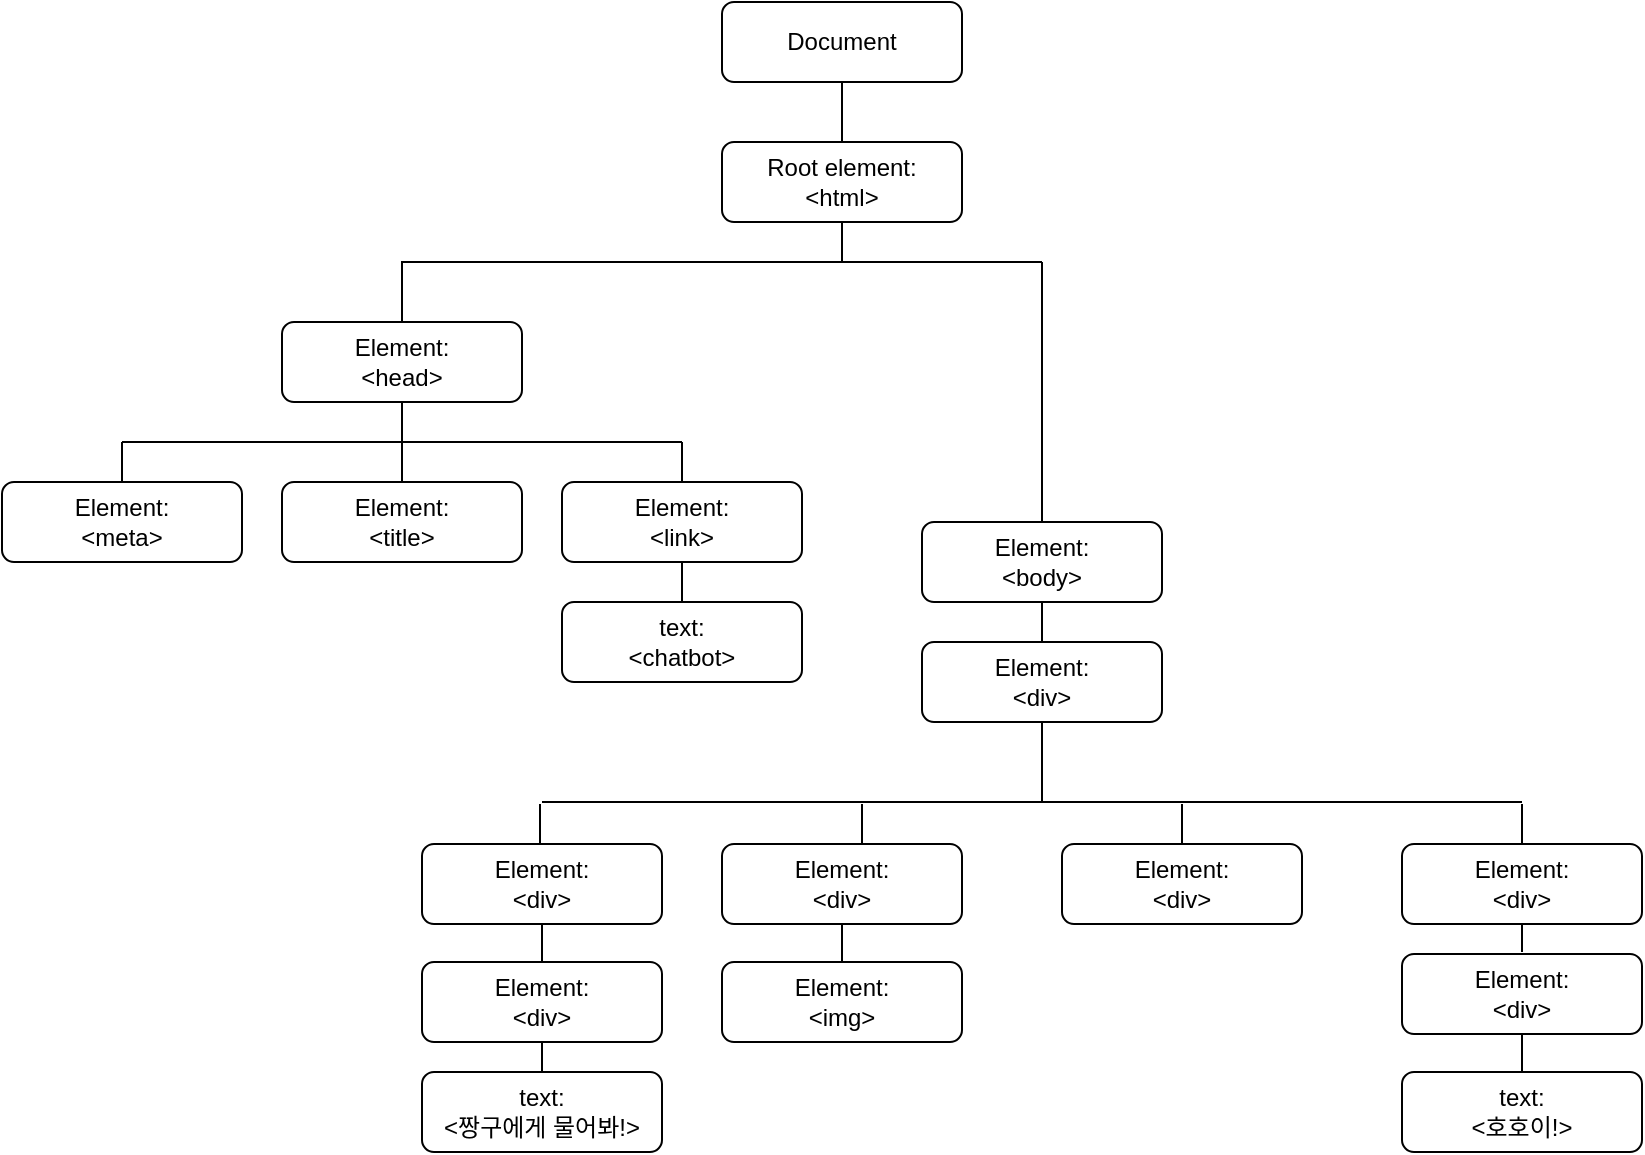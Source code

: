 <mxfile version="16.5.3" type="github">
  <diagram id="C5RBs43oDa-KdzZeNtuy" name="Page-1">
    <mxGraphModel dx="1422" dy="737" grid="1" gridSize="10" guides="1" tooltips="1" connect="1" arrows="1" fold="1" page="1" pageScale="1" pageWidth="827" pageHeight="1169" math="0" shadow="0">
      <root>
        <mxCell id="WIyWlLk6GJQsqaUBKTNV-0" />
        <mxCell id="WIyWlLk6GJQsqaUBKTNV-1" parent="WIyWlLk6GJQsqaUBKTNV-0" />
        <mxCell id="tnMK15XjLRO8_bRIk2cx-35" value="Document" style="rounded=1;whiteSpace=wrap;html=1;fontSize=12;glass=0;strokeWidth=1;shadow=0;" vertex="1" parent="WIyWlLk6GJQsqaUBKTNV-1">
          <mxGeometry x="510" y="65" width="120" height="40" as="geometry" />
        </mxCell>
        <mxCell id="tnMK15XjLRO8_bRIk2cx-36" value="" style="endArrow=none;html=1;rounded=0;entryX=0.5;entryY=1;entryDx=0;entryDy=0;exitX=0.5;exitY=0;exitDx=0;exitDy=0;" edge="1" parent="WIyWlLk6GJQsqaUBKTNV-1" target="tnMK15XjLRO8_bRIk2cx-35">
          <mxGeometry width="50" height="50" relative="1" as="geometry">
            <mxPoint x="570" y="135" as="sourcePoint" />
            <mxPoint x="550" y="395" as="targetPoint" />
            <Array as="points" />
          </mxGeometry>
        </mxCell>
        <mxCell id="tnMK15XjLRO8_bRIk2cx-37" value="" style="endArrow=none;html=1;rounded=0;entryX=0.5;entryY=1;entryDx=0;entryDy=0;" edge="1" parent="WIyWlLk6GJQsqaUBKTNV-1">
          <mxGeometry width="50" height="50" relative="1" as="geometry">
            <mxPoint x="570" y="195" as="sourcePoint" />
            <mxPoint x="570" y="175" as="targetPoint" />
          </mxGeometry>
        </mxCell>
        <mxCell id="tnMK15XjLRO8_bRIk2cx-38" value="" style="endArrow=none;html=1;rounded=0;" edge="1" parent="WIyWlLk6GJQsqaUBKTNV-1">
          <mxGeometry width="50" height="50" relative="1" as="geometry">
            <mxPoint x="349.5" y="195" as="sourcePoint" />
            <mxPoint x="670" y="195" as="targetPoint" />
          </mxGeometry>
        </mxCell>
        <mxCell id="tnMK15XjLRO8_bRIk2cx-39" value="" style="endArrow=none;html=1;rounded=0;" edge="1" parent="WIyWlLk6GJQsqaUBKTNV-1">
          <mxGeometry width="50" height="50" relative="1" as="geometry">
            <mxPoint x="670" y="195" as="sourcePoint" />
            <mxPoint x="670" y="325" as="targetPoint" />
          </mxGeometry>
        </mxCell>
        <mxCell id="tnMK15XjLRO8_bRIk2cx-40" value="" style="endArrow=none;html=1;rounded=0;" edge="1" parent="WIyWlLk6GJQsqaUBKTNV-1">
          <mxGeometry width="50" height="50" relative="1" as="geometry">
            <mxPoint x="350" y="225" as="sourcePoint" />
            <mxPoint x="350" y="195" as="targetPoint" />
          </mxGeometry>
        </mxCell>
        <mxCell id="tnMK15XjLRO8_bRIk2cx-41" value="" style="endArrow=none;html=1;rounded=0;" edge="1" parent="WIyWlLk6GJQsqaUBKTNV-1">
          <mxGeometry width="50" height="50" relative="1" as="geometry">
            <mxPoint x="350" y="285" as="sourcePoint" />
            <mxPoint x="350" y="265" as="targetPoint" />
          </mxGeometry>
        </mxCell>
        <mxCell id="tnMK15XjLRO8_bRIk2cx-42" value="Root element:&lt;br&gt;&amp;lt;html&amp;gt;" style="rounded=1;whiteSpace=wrap;html=1;fontSize=12;glass=0;strokeWidth=1;shadow=0;" vertex="1" parent="WIyWlLk6GJQsqaUBKTNV-1">
          <mxGeometry x="510" y="135" width="120" height="40" as="geometry" />
        </mxCell>
        <mxCell id="tnMK15XjLRO8_bRIk2cx-43" value="Element:&lt;br&gt;&amp;lt;head&amp;gt;" style="rounded=1;whiteSpace=wrap;html=1;fontSize=12;glass=0;strokeWidth=1;shadow=0;" vertex="1" parent="WIyWlLk6GJQsqaUBKTNV-1">
          <mxGeometry x="290" y="225" width="120" height="40" as="geometry" />
        </mxCell>
        <mxCell id="tnMK15XjLRO8_bRIk2cx-44" value="Element:&lt;br&gt;&amp;lt;meta&amp;gt;" style="rounded=1;whiteSpace=wrap;html=1;fontSize=12;glass=0;strokeWidth=1;shadow=0;" vertex="1" parent="WIyWlLk6GJQsqaUBKTNV-1">
          <mxGeometry x="150" y="305" width="120" height="40" as="geometry" />
        </mxCell>
        <mxCell id="tnMK15XjLRO8_bRIk2cx-45" value="Element:&lt;br&gt;&amp;lt;title&amp;gt;" style="rounded=1;whiteSpace=wrap;html=1;fontSize=12;glass=0;strokeWidth=1;shadow=0;" vertex="1" parent="WIyWlLk6GJQsqaUBKTNV-1">
          <mxGeometry x="290" y="305" width="120" height="40" as="geometry" />
        </mxCell>
        <mxCell id="tnMK15XjLRO8_bRIk2cx-46" value="" style="endArrow=none;html=1;rounded=0;" edge="1" parent="WIyWlLk6GJQsqaUBKTNV-1">
          <mxGeometry width="50" height="50" relative="1" as="geometry">
            <mxPoint x="210" y="285" as="sourcePoint" />
            <mxPoint x="490" y="285" as="targetPoint" />
          </mxGeometry>
        </mxCell>
        <mxCell id="tnMK15XjLRO8_bRIk2cx-47" value="" style="endArrow=none;html=1;rounded=0;" edge="1" parent="WIyWlLk6GJQsqaUBKTNV-1">
          <mxGeometry width="50" height="50" relative="1" as="geometry">
            <mxPoint x="210" y="285" as="sourcePoint" />
            <mxPoint x="210" y="305" as="targetPoint" />
          </mxGeometry>
        </mxCell>
        <mxCell id="tnMK15XjLRO8_bRIk2cx-48" value="" style="endArrow=none;html=1;rounded=0;" edge="1" parent="WIyWlLk6GJQsqaUBKTNV-1">
          <mxGeometry width="50" height="50" relative="1" as="geometry">
            <mxPoint x="350" y="305" as="sourcePoint" />
            <mxPoint x="350" y="285" as="targetPoint" />
          </mxGeometry>
        </mxCell>
        <mxCell id="tnMK15XjLRO8_bRIk2cx-49" value="" style="endArrow=none;html=1;rounded=0;" edge="1" parent="WIyWlLk6GJQsqaUBKTNV-1">
          <mxGeometry width="50" height="50" relative="1" as="geometry">
            <mxPoint x="490" y="305" as="sourcePoint" />
            <mxPoint x="490" y="285" as="targetPoint" />
          </mxGeometry>
        </mxCell>
        <mxCell id="tnMK15XjLRO8_bRIk2cx-50" value="Element:&lt;br&gt;&amp;lt;link&amp;gt;" style="rounded=1;whiteSpace=wrap;html=1;fontSize=12;glass=0;strokeWidth=1;shadow=0;" vertex="1" parent="WIyWlLk6GJQsqaUBKTNV-1">
          <mxGeometry x="430" y="305" width="120" height="40" as="geometry" />
        </mxCell>
        <mxCell id="tnMK15XjLRO8_bRIk2cx-51" value="text:&lt;br&gt;&amp;lt;chatbot&amp;gt;" style="rounded=1;whiteSpace=wrap;html=1;fontSize=12;glass=0;strokeWidth=1;shadow=0;" vertex="1" parent="WIyWlLk6GJQsqaUBKTNV-1">
          <mxGeometry x="430" y="365" width="120" height="40" as="geometry" />
        </mxCell>
        <mxCell id="tnMK15XjLRO8_bRIk2cx-52" value="" style="endArrow=none;html=1;rounded=0;exitX=0.5;exitY=0;exitDx=0;exitDy=0;entryX=0.5;entryY=1;entryDx=0;entryDy=0;" edge="1" parent="WIyWlLk6GJQsqaUBKTNV-1" source="tnMK15XjLRO8_bRIk2cx-51" target="tnMK15XjLRO8_bRIk2cx-50">
          <mxGeometry width="50" height="50" relative="1" as="geometry">
            <mxPoint x="500" y="315" as="sourcePoint" />
            <mxPoint x="500" y="295" as="targetPoint" />
          </mxGeometry>
        </mxCell>
        <mxCell id="tnMK15XjLRO8_bRIk2cx-53" value="Element:&lt;br&gt;&amp;lt;body&amp;gt;" style="rounded=1;whiteSpace=wrap;html=1;fontSize=12;glass=0;strokeWidth=1;shadow=0;" vertex="1" parent="WIyWlLk6GJQsqaUBKTNV-1">
          <mxGeometry x="610" y="325" width="120" height="40" as="geometry" />
        </mxCell>
        <mxCell id="tnMK15XjLRO8_bRIk2cx-54" value="" style="endArrow=none;html=1;rounded=0;exitX=0.5;exitY=1;exitDx=0;exitDy=0;" edge="1" parent="WIyWlLk6GJQsqaUBKTNV-1" source="tnMK15XjLRO8_bRIk2cx-53">
          <mxGeometry width="50" height="50" relative="1" as="geometry">
            <mxPoint x="680" y="305" as="sourcePoint" />
            <mxPoint x="670" y="385" as="targetPoint" />
          </mxGeometry>
        </mxCell>
        <mxCell id="tnMK15XjLRO8_bRIk2cx-55" value="Element:&lt;br&gt;&amp;lt;div&amp;gt;" style="rounded=1;whiteSpace=wrap;html=1;fontSize=12;glass=0;strokeWidth=1;shadow=0;" vertex="1" parent="WIyWlLk6GJQsqaUBKTNV-1">
          <mxGeometry x="610" y="385" width="120" height="40" as="geometry" />
        </mxCell>
        <mxCell id="tnMK15XjLRO8_bRIk2cx-56" value="Element:&lt;br&gt;&amp;lt;div&amp;gt;" style="rounded=1;whiteSpace=wrap;html=1;fontSize=12;glass=0;strokeWidth=1;shadow=0;" vertex="1" parent="WIyWlLk6GJQsqaUBKTNV-1">
          <mxGeometry x="680" y="486" width="120" height="40" as="geometry" />
        </mxCell>
        <mxCell id="tnMK15XjLRO8_bRIk2cx-57" value="Element:&lt;br&gt;&amp;lt;div&amp;gt;" style="rounded=1;whiteSpace=wrap;html=1;fontSize=12;glass=0;strokeWidth=1;shadow=0;" vertex="1" parent="WIyWlLk6GJQsqaUBKTNV-1">
          <mxGeometry x="510" y="486" width="120" height="40" as="geometry" />
        </mxCell>
        <mxCell id="tnMK15XjLRO8_bRIk2cx-58" value="Element:&lt;br&gt;&amp;lt;div&amp;gt;" style="rounded=1;whiteSpace=wrap;html=1;fontSize=12;glass=0;strokeWidth=1;shadow=0;" vertex="1" parent="WIyWlLk6GJQsqaUBKTNV-1">
          <mxGeometry x="850" y="541" width="120" height="40" as="geometry" />
        </mxCell>
        <mxCell id="tnMK15XjLRO8_bRIk2cx-59" value="Element:&lt;br&gt;&amp;lt;div&amp;gt;" style="rounded=1;whiteSpace=wrap;html=1;fontSize=12;glass=0;strokeWidth=1;shadow=0;" vertex="1" parent="WIyWlLk6GJQsqaUBKTNV-1">
          <mxGeometry x="360" y="486" width="120" height="40" as="geometry" />
        </mxCell>
        <mxCell id="tnMK15XjLRO8_bRIk2cx-60" value="" style="endArrow=none;html=1;rounded=0;" edge="1" parent="WIyWlLk6GJQsqaUBKTNV-1">
          <mxGeometry width="50" height="50" relative="1" as="geometry">
            <mxPoint x="420" y="465" as="sourcePoint" />
            <mxPoint x="910" y="465" as="targetPoint" />
          </mxGeometry>
        </mxCell>
        <mxCell id="tnMK15XjLRO8_bRIk2cx-61" value="" style="endArrow=none;html=1;rounded=0;" edge="1" parent="WIyWlLk6GJQsqaUBKTNV-1">
          <mxGeometry width="50" height="50" relative="1" as="geometry">
            <mxPoint x="419" y="486" as="sourcePoint" />
            <mxPoint x="419" y="466" as="targetPoint" />
          </mxGeometry>
        </mxCell>
        <mxCell id="tnMK15XjLRO8_bRIk2cx-62" value="" style="endArrow=none;html=1;rounded=0;" edge="1" parent="WIyWlLk6GJQsqaUBKTNV-1">
          <mxGeometry width="50" height="50" relative="1" as="geometry">
            <mxPoint x="580" y="486" as="sourcePoint" />
            <mxPoint x="580" y="466" as="targetPoint" />
          </mxGeometry>
        </mxCell>
        <mxCell id="tnMK15XjLRO8_bRIk2cx-63" value="" style="endArrow=none;html=1;rounded=0;" edge="1" parent="WIyWlLk6GJQsqaUBKTNV-1">
          <mxGeometry width="50" height="50" relative="1" as="geometry">
            <mxPoint x="740" y="466" as="sourcePoint" />
            <mxPoint x="740" y="486" as="targetPoint" />
          </mxGeometry>
        </mxCell>
        <mxCell id="tnMK15XjLRO8_bRIk2cx-64" value="" style="endArrow=none;html=1;rounded=0;" edge="1" parent="WIyWlLk6GJQsqaUBKTNV-1" target="tnMK15XjLRO8_bRIk2cx-55">
          <mxGeometry width="50" height="50" relative="1" as="geometry">
            <mxPoint x="670" y="465" as="sourcePoint" />
            <mxPoint x="680" y="395" as="targetPoint" />
            <Array as="points">
              <mxPoint x="670" y="425" />
            </Array>
          </mxGeometry>
        </mxCell>
        <mxCell id="tnMK15XjLRO8_bRIk2cx-65" value="" style="endArrow=none;html=1;rounded=0;" edge="1" parent="WIyWlLk6GJQsqaUBKTNV-1">
          <mxGeometry width="50" height="50" relative="1" as="geometry">
            <mxPoint x="910" y="520" as="sourcePoint" />
            <mxPoint x="910" y="540" as="targetPoint" />
          </mxGeometry>
        </mxCell>
        <mxCell id="tnMK15XjLRO8_bRIk2cx-66" value="" style="endArrow=none;html=1;rounded=0;entryX=0.5;entryY=1;entryDx=0;entryDy=0;" edge="1" parent="WIyWlLk6GJQsqaUBKTNV-1" target="tnMK15XjLRO8_bRIk2cx-59">
          <mxGeometry width="50" height="50" relative="1" as="geometry">
            <mxPoint x="420" y="545" as="sourcePoint" />
            <mxPoint x="429" y="476" as="targetPoint" />
          </mxGeometry>
        </mxCell>
        <mxCell id="tnMK15XjLRO8_bRIk2cx-67" value="text:&lt;br&gt;&amp;lt;짱구에게 물어봐!&amp;gt;" style="rounded=1;whiteSpace=wrap;html=1;fontSize=12;glass=0;strokeWidth=1;shadow=0;" vertex="1" parent="WIyWlLk6GJQsqaUBKTNV-1">
          <mxGeometry x="360" y="600" width="120" height="40" as="geometry" />
        </mxCell>
        <mxCell id="tnMK15XjLRO8_bRIk2cx-68" value="text:&lt;br&gt;&amp;lt;호호이!&amp;gt;" style="rounded=1;whiteSpace=wrap;html=1;fontSize=12;glass=0;strokeWidth=1;shadow=0;" vertex="1" parent="WIyWlLk6GJQsqaUBKTNV-1">
          <mxGeometry x="850" y="600" width="120" height="40" as="geometry" />
        </mxCell>
        <mxCell id="tnMK15XjLRO8_bRIk2cx-69" value="" style="endArrow=none;html=1;rounded=0;exitX=0.5;exitY=1;exitDx=0;exitDy=0;entryX=0.5;entryY=0;entryDx=0;entryDy=0;" edge="1" parent="WIyWlLk6GJQsqaUBKTNV-1" source="tnMK15XjLRO8_bRIk2cx-58" target="tnMK15XjLRO8_bRIk2cx-68">
          <mxGeometry width="50" height="50" relative="1" as="geometry">
            <mxPoint x="920" y="530" as="sourcePoint" />
            <mxPoint x="920" y="550" as="targetPoint" />
          </mxGeometry>
        </mxCell>
        <mxCell id="tnMK15XjLRO8_bRIk2cx-70" value="Element:&lt;br&gt;&amp;lt;div&amp;gt;" style="rounded=1;whiteSpace=wrap;html=1;fontSize=12;glass=0;strokeWidth=1;shadow=0;" vertex="1" parent="WIyWlLk6GJQsqaUBKTNV-1">
          <mxGeometry x="360" y="545" width="120" height="40" as="geometry" />
        </mxCell>
        <mxCell id="tnMK15XjLRO8_bRIk2cx-71" value="" style="endArrow=none;html=1;rounded=0;entryX=0.5;entryY=1;entryDx=0;entryDy=0;" edge="1" parent="WIyWlLk6GJQsqaUBKTNV-1" target="tnMK15XjLRO8_bRIk2cx-70">
          <mxGeometry width="50" height="50" relative="1" as="geometry">
            <mxPoint x="420" y="600" as="sourcePoint" />
            <mxPoint x="430" y="536" as="targetPoint" />
          </mxGeometry>
        </mxCell>
        <mxCell id="tnMK15XjLRO8_bRIk2cx-73" value="Element:&lt;br&gt;&amp;lt;img&amp;gt;" style="rounded=1;whiteSpace=wrap;html=1;fontSize=12;glass=0;strokeWidth=1;shadow=0;" vertex="1" parent="WIyWlLk6GJQsqaUBKTNV-1">
          <mxGeometry x="510" y="545" width="120" height="40" as="geometry" />
        </mxCell>
        <mxCell id="tnMK15XjLRO8_bRIk2cx-74" value="" style="endArrow=none;html=1;rounded=0;entryX=0.5;entryY=1;entryDx=0;entryDy=0;exitX=0.5;exitY=0;exitDx=0;exitDy=0;" edge="1" parent="WIyWlLk6GJQsqaUBKTNV-1" source="tnMK15XjLRO8_bRIk2cx-73" target="tnMK15XjLRO8_bRIk2cx-57">
          <mxGeometry width="50" height="50" relative="1" as="geometry">
            <mxPoint x="430" y="555" as="sourcePoint" />
            <mxPoint x="430" y="536" as="targetPoint" />
          </mxGeometry>
        </mxCell>
        <mxCell id="tnMK15XjLRO8_bRIk2cx-75" value="Element:&lt;br&gt;&amp;lt;div&amp;gt;" style="rounded=1;whiteSpace=wrap;html=1;fontSize=12;glass=0;strokeWidth=1;shadow=0;" vertex="1" parent="WIyWlLk6GJQsqaUBKTNV-1">
          <mxGeometry x="850" y="486" width="120" height="40" as="geometry" />
        </mxCell>
        <mxCell id="tnMK15XjLRO8_bRIk2cx-76" value="" style="endArrow=none;html=1;rounded=0;" edge="1" parent="WIyWlLk6GJQsqaUBKTNV-1">
          <mxGeometry width="50" height="50" relative="1" as="geometry">
            <mxPoint x="910" y="466" as="sourcePoint" />
            <mxPoint x="910" y="486" as="targetPoint" />
          </mxGeometry>
        </mxCell>
      </root>
    </mxGraphModel>
  </diagram>
</mxfile>
